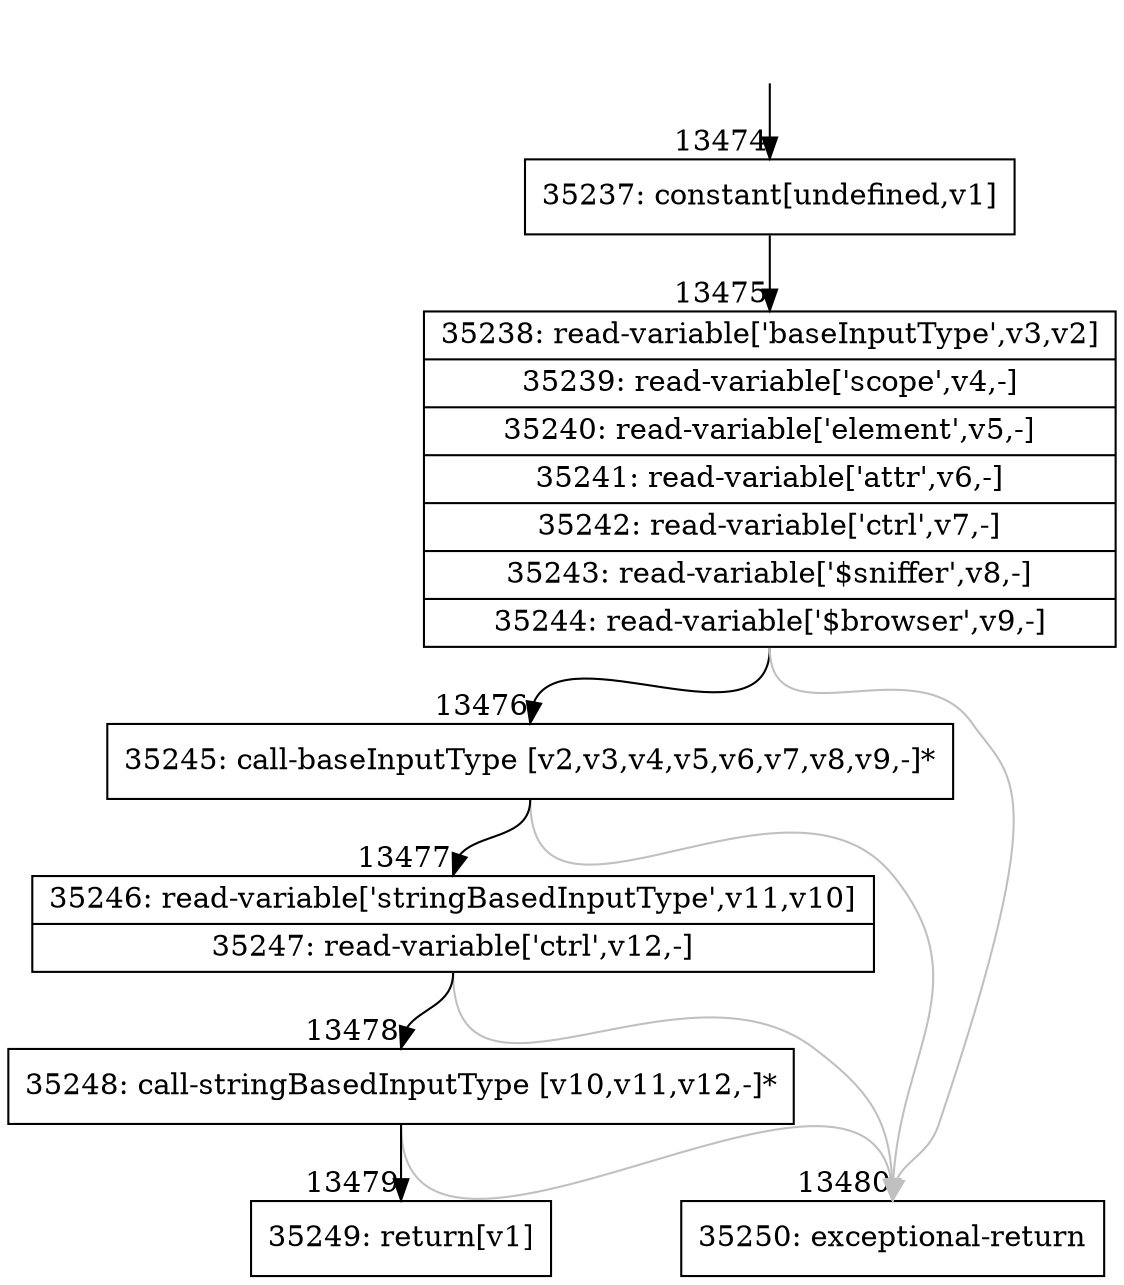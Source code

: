 digraph {
rankdir="TD"
BB_entry1054[shape=none,label=""];
BB_entry1054 -> BB13474 [tailport=s, headport=n, headlabel="    13474"]
BB13474 [shape=record label="{35237: constant[undefined,v1]}" ] 
BB13474 -> BB13475 [tailport=s, headport=n, headlabel="      13475"]
BB13475 [shape=record label="{35238: read-variable['baseInputType',v3,v2]|35239: read-variable['scope',v4,-]|35240: read-variable['element',v5,-]|35241: read-variable['attr',v6,-]|35242: read-variable['ctrl',v7,-]|35243: read-variable['$sniffer',v8,-]|35244: read-variable['$browser',v9,-]}" ] 
BB13475 -> BB13476 [tailport=s, headport=n, headlabel="      13476"]
BB13475 -> BB13480 [tailport=s, headport=n, color=gray, headlabel="      13480"]
BB13476 [shape=record label="{35245: call-baseInputType [v2,v3,v4,v5,v6,v7,v8,v9,-]*}" ] 
BB13476 -> BB13477 [tailport=s, headport=n, headlabel="      13477"]
BB13476 -> BB13480 [tailport=s, headport=n, color=gray]
BB13477 [shape=record label="{35246: read-variable['stringBasedInputType',v11,v10]|35247: read-variable['ctrl',v12,-]}" ] 
BB13477 -> BB13478 [tailport=s, headport=n, headlabel="      13478"]
BB13477 -> BB13480 [tailport=s, headport=n, color=gray]
BB13478 [shape=record label="{35248: call-stringBasedInputType [v10,v11,v12,-]*}" ] 
BB13478 -> BB13479 [tailport=s, headport=n, headlabel="      13479"]
BB13478 -> BB13480 [tailport=s, headport=n, color=gray]
BB13479 [shape=record label="{35249: return[v1]}" ] 
BB13480 [shape=record label="{35250: exceptional-return}" ] 
//#$~ 21421
}
